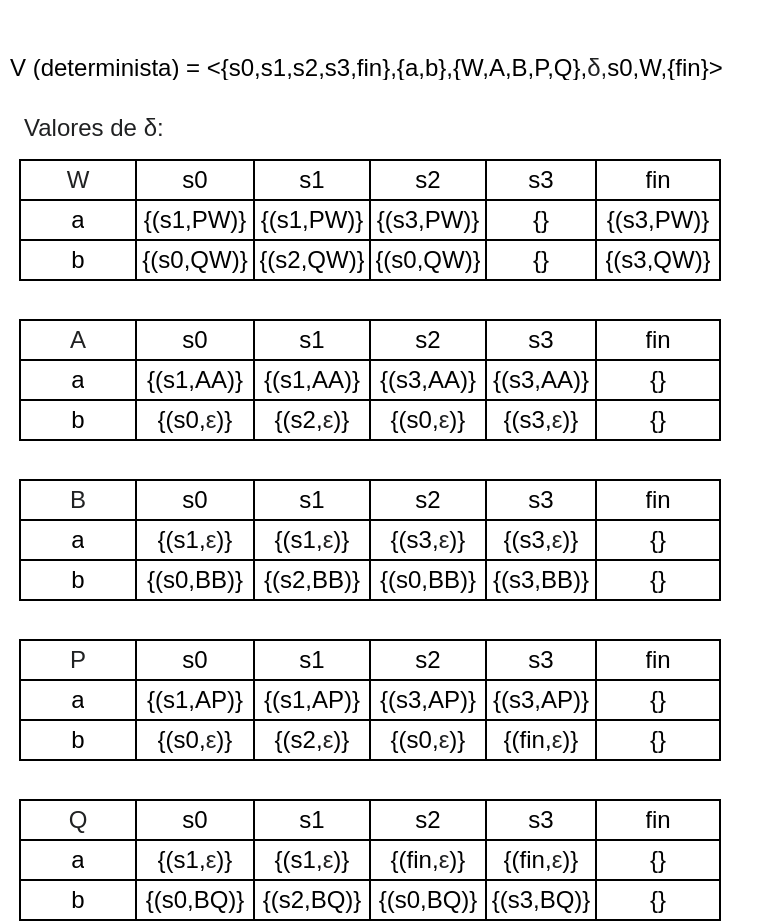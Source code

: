 <mxfile version="14.1.8" type="device"><diagram id="aR-iKp3jL3q-XYXaMko0" name="Página-1"><mxGraphModel dx="413" dy="243" grid="1" gridSize="10" guides="1" tooltips="1" connect="1" arrows="1" fold="1" page="1" pageScale="1" pageWidth="827" pageHeight="1169" math="0" shadow="0"><root><mxCell id="0"/><mxCell id="1" parent="0"/><mxCell id="OQ7AB62RNA0sW_me43Yh-108" value="" style="shape=table;html=1;whiteSpace=wrap;startSize=0;container=1;collapsible=0;childLayout=tableLayout;" parent="1" vertex="1"><mxGeometry x="40" y="80" width="350" height="60" as="geometry"/></mxCell><mxCell id="OQ7AB62RNA0sW_me43Yh-109" value="" style="shape=partialRectangle;html=1;whiteSpace=wrap;collapsible=0;dropTarget=0;pointerEvents=0;fillColor=none;top=0;left=0;bottom=0;right=0;points=[[0,0.5],[1,0.5]];portConstraint=eastwest;" parent="OQ7AB62RNA0sW_me43Yh-108" vertex="1"><mxGeometry width="350" height="20" as="geometry"/></mxCell><mxCell id="OQ7AB62RNA0sW_me43Yh-110" value="&lt;font color=&quot;#202122&quot;&gt;&lt;span style=&quot;background-color: rgb(255 , 255 , 255)&quot;&gt;W&lt;/span&gt;&lt;/font&gt;" style="shape=partialRectangle;html=1;whiteSpace=wrap;connectable=0;fillColor=none;top=0;left=0;bottom=0;right=0;overflow=hidden;" parent="OQ7AB62RNA0sW_me43Yh-109" vertex="1"><mxGeometry width="58" height="20" as="geometry"/></mxCell><mxCell id="OQ7AB62RNA0sW_me43Yh-111" value="s0" style="shape=partialRectangle;html=1;whiteSpace=wrap;connectable=0;fillColor=none;top=0;left=0;bottom=0;right=0;overflow=hidden;" parent="OQ7AB62RNA0sW_me43Yh-109" vertex="1"><mxGeometry x="58" width="59" height="20" as="geometry"/></mxCell><mxCell id="OQ7AB62RNA0sW_me43Yh-112" value="s1" style="shape=partialRectangle;html=1;whiteSpace=wrap;connectable=0;fillColor=none;top=0;left=0;bottom=0;right=0;overflow=hidden;" parent="OQ7AB62RNA0sW_me43Yh-109" vertex="1"><mxGeometry x="117" width="58" height="20" as="geometry"/></mxCell><mxCell id="OQ7AB62RNA0sW_me43Yh-211" value="s2" style="shape=partialRectangle;html=1;whiteSpace=wrap;connectable=0;fillColor=none;top=0;left=0;bottom=0;right=0;overflow=hidden;" parent="OQ7AB62RNA0sW_me43Yh-109" vertex="1"><mxGeometry x="175" width="58" height="20" as="geometry"/></mxCell><mxCell id="OQ7AB62RNA0sW_me43Yh-214" value="s3" style="shape=partialRectangle;html=1;whiteSpace=wrap;connectable=0;fillColor=none;top=0;left=0;bottom=0;right=0;overflow=hidden;" parent="OQ7AB62RNA0sW_me43Yh-109" vertex="1"><mxGeometry x="233" width="55" height="20" as="geometry"/></mxCell><mxCell id="OQ7AB62RNA0sW_me43Yh-217" value="fin" style="shape=partialRectangle;html=1;whiteSpace=wrap;connectable=0;fillColor=none;top=0;left=0;bottom=0;right=0;overflow=hidden;" parent="OQ7AB62RNA0sW_me43Yh-109" vertex="1"><mxGeometry x="288" width="62" height="20" as="geometry"/></mxCell><mxCell id="OQ7AB62RNA0sW_me43Yh-117" value="" style="shape=partialRectangle;html=1;whiteSpace=wrap;collapsible=0;dropTarget=0;pointerEvents=0;fillColor=none;top=0;left=0;bottom=0;right=0;points=[[0,0.5],[1,0.5]];portConstraint=eastwest;" parent="OQ7AB62RNA0sW_me43Yh-108" vertex="1"><mxGeometry y="20" width="350" height="20" as="geometry"/></mxCell><mxCell id="OQ7AB62RNA0sW_me43Yh-118" value="a" style="shape=partialRectangle;html=1;whiteSpace=wrap;connectable=0;fillColor=none;top=0;left=0;bottom=0;right=0;overflow=hidden;" parent="OQ7AB62RNA0sW_me43Yh-117" vertex="1"><mxGeometry width="58" height="20" as="geometry"/></mxCell><mxCell id="OQ7AB62RNA0sW_me43Yh-119" value="{(s1,PW)}" style="shape=partialRectangle;html=1;whiteSpace=wrap;connectable=0;fillColor=none;top=0;left=0;bottom=0;right=0;overflow=hidden;" parent="OQ7AB62RNA0sW_me43Yh-117" vertex="1"><mxGeometry x="58" width="59" height="20" as="geometry"/></mxCell><mxCell id="OQ7AB62RNA0sW_me43Yh-120" value="{(s1,PW)}" style="shape=partialRectangle;html=1;whiteSpace=wrap;connectable=0;fillColor=none;top=0;left=0;bottom=0;right=0;overflow=hidden;" parent="OQ7AB62RNA0sW_me43Yh-117" vertex="1"><mxGeometry x="117" width="58" height="20" as="geometry"/></mxCell><mxCell id="OQ7AB62RNA0sW_me43Yh-213" value="{(s3,PW)}" style="shape=partialRectangle;html=1;whiteSpace=wrap;connectable=0;fillColor=none;top=0;left=0;bottom=0;right=0;overflow=hidden;" parent="OQ7AB62RNA0sW_me43Yh-117" vertex="1"><mxGeometry x="175" width="58" height="20" as="geometry"/></mxCell><mxCell id="OQ7AB62RNA0sW_me43Yh-216" value="{}" style="shape=partialRectangle;html=1;whiteSpace=wrap;connectable=0;fillColor=none;top=0;left=0;bottom=0;right=0;overflow=hidden;" parent="OQ7AB62RNA0sW_me43Yh-117" vertex="1"><mxGeometry x="233" width="55" height="20" as="geometry"/></mxCell><mxCell id="OQ7AB62RNA0sW_me43Yh-219" value="{(s3,PW)}" style="shape=partialRectangle;html=1;whiteSpace=wrap;connectable=0;fillColor=none;top=0;left=0;bottom=0;right=0;overflow=hidden;" parent="OQ7AB62RNA0sW_me43Yh-117" vertex="1"><mxGeometry x="288" width="62" height="20" as="geometry"/></mxCell><mxCell id="OQ7AB62RNA0sW_me43Yh-226" style="shape=partialRectangle;html=1;whiteSpace=wrap;collapsible=0;dropTarget=0;pointerEvents=0;fillColor=none;top=0;left=0;bottom=0;right=0;points=[[0,0.5],[1,0.5]];portConstraint=eastwest;" parent="OQ7AB62RNA0sW_me43Yh-108" vertex="1"><mxGeometry y="40" width="350" height="20" as="geometry"/></mxCell><mxCell id="OQ7AB62RNA0sW_me43Yh-227" value="b" style="shape=partialRectangle;html=1;whiteSpace=wrap;connectable=0;fillColor=none;top=0;left=0;bottom=0;right=0;overflow=hidden;" parent="OQ7AB62RNA0sW_me43Yh-226" vertex="1"><mxGeometry width="58" height="20" as="geometry"/></mxCell><mxCell id="OQ7AB62RNA0sW_me43Yh-228" value="{(s0,QW)}" style="shape=partialRectangle;html=1;whiteSpace=wrap;connectable=0;fillColor=none;top=0;left=0;bottom=0;right=0;overflow=hidden;" parent="OQ7AB62RNA0sW_me43Yh-226" vertex="1"><mxGeometry x="58" width="59" height="20" as="geometry"/></mxCell><mxCell id="OQ7AB62RNA0sW_me43Yh-229" value="{(s2,QW)}" style="shape=partialRectangle;html=1;whiteSpace=wrap;connectable=0;fillColor=none;top=0;left=0;bottom=0;right=0;overflow=hidden;" parent="OQ7AB62RNA0sW_me43Yh-226" vertex="1"><mxGeometry x="117" width="58" height="20" as="geometry"/></mxCell><mxCell id="OQ7AB62RNA0sW_me43Yh-230" value="{(s0,QW)}" style="shape=partialRectangle;html=1;whiteSpace=wrap;connectable=0;fillColor=none;top=0;left=0;bottom=0;right=0;overflow=hidden;" parent="OQ7AB62RNA0sW_me43Yh-226" vertex="1"><mxGeometry x="175" width="58" height="20" as="geometry"/></mxCell><mxCell id="OQ7AB62RNA0sW_me43Yh-231" value="{}" style="shape=partialRectangle;html=1;whiteSpace=wrap;connectable=0;fillColor=none;top=0;left=0;bottom=0;right=0;overflow=hidden;" parent="OQ7AB62RNA0sW_me43Yh-226" vertex="1"><mxGeometry x="233" width="55" height="20" as="geometry"/></mxCell><mxCell id="OQ7AB62RNA0sW_me43Yh-232" value="{(s3,QW)}" style="shape=partialRectangle;html=1;whiteSpace=wrap;connectable=0;fillColor=none;top=0;left=0;bottom=0;right=0;overflow=hidden;" parent="OQ7AB62RNA0sW_me43Yh-226" vertex="1"><mxGeometry x="288" width="62" height="20" as="geometry"/></mxCell><mxCell id="svKUF462FUGkuZXGorHA-5" value="&lt;h1&gt;&lt;font style=&quot;font-size: 12px&quot;&gt;&lt;span style=&quot;font-weight: 400 ; text-align: center&quot;&gt;V (determinista) = &amp;lt;{s0,s1,s2,s3,fin},{a,b},{W,A,B,P,Q},&lt;/span&gt;&lt;span style=&quot;font-weight: 400 ; text-align: center ; color: rgb(32 , 33 , 34) ; background-color: rgb(255 , 255 , 255)&quot;&gt;δ,&lt;/span&gt;&lt;span style=&quot;font-weight: 400 ; text-align: center&quot;&gt;s0,W,{fin}&amp;gt;&lt;/span&gt;&lt;/font&gt;&lt;br&gt;&lt;/h1&gt;" style="text;html=1;strokeColor=none;fillColor=none;spacing=5;spacingTop=-20;whiteSpace=wrap;overflow=hidden;rounded=0;" parent="1" vertex="1"><mxGeometry x="30" y="10" width="380" height="30" as="geometry"/></mxCell><mxCell id="svKUF462FUGkuZXGorHA-14" value="&lt;span style=&quot;color: rgb(32 , 33 , 34) ; font-family: &amp;#34;helvetica&amp;#34; ; font-size: 12px ; font-style: normal ; font-weight: 400 ; letter-spacing: normal ; text-align: center ; text-indent: 0px ; text-transform: none ; word-spacing: 0px ; background-color: rgb(255 , 255 , 255) ; display: inline ; float: none&quot;&gt;Valores de δ:&lt;/span&gt;" style="text;whiteSpace=wrap;html=1;" parent="1" vertex="1"><mxGeometry x="40" y="50" width="80" height="20" as="geometry"/></mxCell><mxCell id="svKUF462FUGkuZXGorHA-73" value="" style="shape=table;html=1;whiteSpace=wrap;startSize=0;container=1;collapsible=0;childLayout=tableLayout;" parent="1" vertex="1"><mxGeometry x="40" y="160" width="350" height="60" as="geometry"/></mxCell><mxCell id="svKUF462FUGkuZXGorHA-74" value="" style="shape=partialRectangle;html=1;whiteSpace=wrap;collapsible=0;dropTarget=0;pointerEvents=0;fillColor=none;top=0;left=0;bottom=0;right=0;points=[[0,0.5],[1,0.5]];portConstraint=eastwest;" parent="svKUF462FUGkuZXGorHA-73" vertex="1"><mxGeometry width="350" height="20" as="geometry"/></mxCell><mxCell id="svKUF462FUGkuZXGorHA-75" value="&lt;font color=&quot;#202122&quot;&gt;&lt;span style=&quot;background-color: rgb(255 , 255 , 255)&quot;&gt;A&lt;/span&gt;&lt;/font&gt;" style="shape=partialRectangle;html=1;whiteSpace=wrap;connectable=0;fillColor=none;top=0;left=0;bottom=0;right=0;overflow=hidden;" parent="svKUF462FUGkuZXGorHA-74" vertex="1"><mxGeometry width="58" height="20" as="geometry"/></mxCell><mxCell id="svKUF462FUGkuZXGorHA-76" value="s0" style="shape=partialRectangle;html=1;whiteSpace=wrap;connectable=0;fillColor=none;top=0;left=0;bottom=0;right=0;overflow=hidden;" parent="svKUF462FUGkuZXGorHA-74" vertex="1"><mxGeometry x="58" width="59" height="20" as="geometry"/></mxCell><mxCell id="svKUF462FUGkuZXGorHA-77" value="s1" style="shape=partialRectangle;html=1;whiteSpace=wrap;connectable=0;fillColor=none;top=0;left=0;bottom=0;right=0;overflow=hidden;" parent="svKUF462FUGkuZXGorHA-74" vertex="1"><mxGeometry x="117" width="58" height="20" as="geometry"/></mxCell><mxCell id="svKUF462FUGkuZXGorHA-78" value="s2" style="shape=partialRectangle;html=1;whiteSpace=wrap;connectable=0;fillColor=none;top=0;left=0;bottom=0;right=0;overflow=hidden;" parent="svKUF462FUGkuZXGorHA-74" vertex="1"><mxGeometry x="175" width="58" height="20" as="geometry"/></mxCell><mxCell id="svKUF462FUGkuZXGorHA-79" value="s3" style="shape=partialRectangle;html=1;whiteSpace=wrap;connectable=0;fillColor=none;top=0;left=0;bottom=0;right=0;overflow=hidden;" parent="svKUF462FUGkuZXGorHA-74" vertex="1"><mxGeometry x="233" width="55" height="20" as="geometry"/></mxCell><mxCell id="svKUF462FUGkuZXGorHA-80" value="fin" style="shape=partialRectangle;html=1;whiteSpace=wrap;connectable=0;fillColor=none;top=0;left=0;bottom=0;right=0;overflow=hidden;" parent="svKUF462FUGkuZXGorHA-74" vertex="1"><mxGeometry x="288" width="62" height="20" as="geometry"/></mxCell><mxCell id="svKUF462FUGkuZXGorHA-88" value="" style="shape=partialRectangle;html=1;whiteSpace=wrap;collapsible=0;dropTarget=0;pointerEvents=0;fillColor=none;top=0;left=0;bottom=0;right=0;points=[[0,0.5],[1,0.5]];portConstraint=eastwest;" parent="svKUF462FUGkuZXGorHA-73" vertex="1"><mxGeometry y="20" width="350" height="20" as="geometry"/></mxCell><mxCell id="svKUF462FUGkuZXGorHA-89" value="a" style="shape=partialRectangle;html=1;whiteSpace=wrap;connectable=0;fillColor=none;top=0;left=0;bottom=0;right=0;overflow=hidden;" parent="svKUF462FUGkuZXGorHA-88" vertex="1"><mxGeometry width="58" height="20" as="geometry"/></mxCell><mxCell id="svKUF462FUGkuZXGorHA-90" value="{(s1,AA)}" style="shape=partialRectangle;html=1;whiteSpace=wrap;connectable=0;fillColor=none;top=0;left=0;bottom=0;right=0;overflow=hidden;" parent="svKUF462FUGkuZXGorHA-88" vertex="1"><mxGeometry x="58" width="59" height="20" as="geometry"/></mxCell><mxCell id="svKUF462FUGkuZXGorHA-91" value="{(s1,AA)}" style="shape=partialRectangle;html=1;whiteSpace=wrap;connectable=0;fillColor=none;top=0;left=0;bottom=0;right=0;overflow=hidden;" parent="svKUF462FUGkuZXGorHA-88" vertex="1"><mxGeometry x="117" width="58" height="20" as="geometry"/></mxCell><mxCell id="svKUF462FUGkuZXGorHA-92" value="{(s3,AA)}" style="shape=partialRectangle;html=1;whiteSpace=wrap;connectable=0;fillColor=none;top=0;left=0;bottom=0;right=0;overflow=hidden;" parent="svKUF462FUGkuZXGorHA-88" vertex="1"><mxGeometry x="175" width="58" height="20" as="geometry"/></mxCell><mxCell id="svKUF462FUGkuZXGorHA-93" value="{(s3,AA)}" style="shape=partialRectangle;html=1;whiteSpace=wrap;connectable=0;fillColor=none;top=0;left=0;bottom=0;right=0;overflow=hidden;" parent="svKUF462FUGkuZXGorHA-88" vertex="1"><mxGeometry x="233" width="55" height="20" as="geometry"/></mxCell><mxCell id="svKUF462FUGkuZXGorHA-94" value="{}" style="shape=partialRectangle;html=1;whiteSpace=wrap;connectable=0;fillColor=none;top=0;left=0;bottom=0;right=0;overflow=hidden;" parent="svKUF462FUGkuZXGorHA-88" vertex="1"><mxGeometry x="288" width="62" height="20" as="geometry"/></mxCell><mxCell id="svKUF462FUGkuZXGorHA-95" style="shape=partialRectangle;html=1;whiteSpace=wrap;collapsible=0;dropTarget=0;pointerEvents=0;fillColor=none;top=0;left=0;bottom=0;right=0;points=[[0,0.5],[1,0.5]];portConstraint=eastwest;" parent="svKUF462FUGkuZXGorHA-73" vertex="1"><mxGeometry y="40" width="350" height="20" as="geometry"/></mxCell><mxCell id="svKUF462FUGkuZXGorHA-96" value="b" style="shape=partialRectangle;html=1;whiteSpace=wrap;connectable=0;fillColor=none;top=0;left=0;bottom=0;right=0;overflow=hidden;" parent="svKUF462FUGkuZXGorHA-95" vertex="1"><mxGeometry width="58" height="20" as="geometry"/></mxCell><mxCell id="svKUF462FUGkuZXGorHA-97" value="{(s0,&lt;span style=&quot;color: rgb(32 , 33 , 34) ; text-align: left&quot;&gt;ε&lt;/span&gt;)}" style="shape=partialRectangle;html=1;whiteSpace=wrap;connectable=0;fillColor=none;top=0;left=0;bottom=0;right=0;overflow=hidden;" parent="svKUF462FUGkuZXGorHA-95" vertex="1"><mxGeometry x="58" width="59" height="20" as="geometry"/></mxCell><mxCell id="svKUF462FUGkuZXGorHA-98" value="{(s2,&lt;span style=&quot;color: rgb(32 , 33 , 34) ; text-align: left&quot;&gt;ε&lt;/span&gt;)}" style="shape=partialRectangle;html=1;whiteSpace=wrap;connectable=0;fillColor=none;top=0;left=0;bottom=0;right=0;overflow=hidden;" parent="svKUF462FUGkuZXGorHA-95" vertex="1"><mxGeometry x="117" width="58" height="20" as="geometry"/></mxCell><mxCell id="svKUF462FUGkuZXGorHA-99" value="{(s0,&lt;span style=&quot;color: rgb(32 , 33 , 34) ; text-align: left&quot;&gt;ε&lt;/span&gt;)}" style="shape=partialRectangle;html=1;whiteSpace=wrap;connectable=0;fillColor=none;top=0;left=0;bottom=0;right=0;overflow=hidden;" parent="svKUF462FUGkuZXGorHA-95" vertex="1"><mxGeometry x="175" width="58" height="20" as="geometry"/></mxCell><mxCell id="svKUF462FUGkuZXGorHA-100" value="{(s3,&lt;span style=&quot;color: rgb(32 , 33 , 34) ; text-align: left&quot;&gt;ε&lt;/span&gt;)}" style="shape=partialRectangle;html=1;whiteSpace=wrap;connectable=0;fillColor=none;top=0;left=0;bottom=0;right=0;overflow=hidden;" parent="svKUF462FUGkuZXGorHA-95" vertex="1"><mxGeometry x="233" width="55" height="20" as="geometry"/></mxCell><mxCell id="svKUF462FUGkuZXGorHA-101" value="{}" style="shape=partialRectangle;html=1;whiteSpace=wrap;connectable=0;fillColor=none;top=0;left=0;bottom=0;right=0;overflow=hidden;" parent="svKUF462FUGkuZXGorHA-95" vertex="1"><mxGeometry x="288" width="62" height="20" as="geometry"/></mxCell><mxCell id="svKUF462FUGkuZXGorHA-102" value="" style="shape=table;html=1;whiteSpace=wrap;startSize=0;container=1;collapsible=0;childLayout=tableLayout;" parent="1" vertex="1"><mxGeometry x="40" y="240" width="350" height="60" as="geometry"/></mxCell><mxCell id="svKUF462FUGkuZXGorHA-103" value="" style="shape=partialRectangle;html=1;whiteSpace=wrap;collapsible=0;dropTarget=0;pointerEvents=0;fillColor=none;top=0;left=0;bottom=0;right=0;points=[[0,0.5],[1,0.5]];portConstraint=eastwest;" parent="svKUF462FUGkuZXGorHA-102" vertex="1"><mxGeometry width="350" height="20" as="geometry"/></mxCell><mxCell id="svKUF462FUGkuZXGorHA-104" value="&lt;font color=&quot;#202122&quot;&gt;&lt;span style=&quot;background-color: rgb(255 , 255 , 255)&quot;&gt;B&lt;/span&gt;&lt;/font&gt;" style="shape=partialRectangle;html=1;whiteSpace=wrap;connectable=0;fillColor=none;top=0;left=0;bottom=0;right=0;overflow=hidden;" parent="svKUF462FUGkuZXGorHA-103" vertex="1"><mxGeometry width="58" height="20" as="geometry"/></mxCell><mxCell id="svKUF462FUGkuZXGorHA-105" value="s0" style="shape=partialRectangle;html=1;whiteSpace=wrap;connectable=0;fillColor=none;top=0;left=0;bottom=0;right=0;overflow=hidden;" parent="svKUF462FUGkuZXGorHA-103" vertex="1"><mxGeometry x="58" width="59" height="20" as="geometry"/></mxCell><mxCell id="svKUF462FUGkuZXGorHA-106" value="s1" style="shape=partialRectangle;html=1;whiteSpace=wrap;connectable=0;fillColor=none;top=0;left=0;bottom=0;right=0;overflow=hidden;" parent="svKUF462FUGkuZXGorHA-103" vertex="1"><mxGeometry x="117" width="58" height="20" as="geometry"/></mxCell><mxCell id="svKUF462FUGkuZXGorHA-107" value="s2" style="shape=partialRectangle;html=1;whiteSpace=wrap;connectable=0;fillColor=none;top=0;left=0;bottom=0;right=0;overflow=hidden;" parent="svKUF462FUGkuZXGorHA-103" vertex="1"><mxGeometry x="175" width="58" height="20" as="geometry"/></mxCell><mxCell id="svKUF462FUGkuZXGorHA-108" value="s3" style="shape=partialRectangle;html=1;whiteSpace=wrap;connectable=0;fillColor=none;top=0;left=0;bottom=0;right=0;overflow=hidden;" parent="svKUF462FUGkuZXGorHA-103" vertex="1"><mxGeometry x="233" width="55" height="20" as="geometry"/></mxCell><mxCell id="svKUF462FUGkuZXGorHA-109" value="fin" style="shape=partialRectangle;html=1;whiteSpace=wrap;connectable=0;fillColor=none;top=0;left=0;bottom=0;right=0;overflow=hidden;" parent="svKUF462FUGkuZXGorHA-103" vertex="1"><mxGeometry x="288" width="62" height="20" as="geometry"/></mxCell><mxCell id="svKUF462FUGkuZXGorHA-117" value="" style="shape=partialRectangle;html=1;whiteSpace=wrap;collapsible=0;dropTarget=0;pointerEvents=0;fillColor=none;top=0;left=0;bottom=0;right=0;points=[[0,0.5],[1,0.5]];portConstraint=eastwest;" parent="svKUF462FUGkuZXGorHA-102" vertex="1"><mxGeometry y="20" width="350" height="20" as="geometry"/></mxCell><mxCell id="svKUF462FUGkuZXGorHA-118" value="a" style="shape=partialRectangle;html=1;whiteSpace=wrap;connectable=0;fillColor=none;top=0;left=0;bottom=0;right=0;overflow=hidden;" parent="svKUF462FUGkuZXGorHA-117" vertex="1"><mxGeometry width="58" height="20" as="geometry"/></mxCell><mxCell id="svKUF462FUGkuZXGorHA-119" value="{(s1,&lt;span style=&quot;color: rgb(32 , 33 , 34) ; text-align: left&quot;&gt;ε&lt;/span&gt;)}" style="shape=partialRectangle;html=1;whiteSpace=wrap;connectable=0;fillColor=none;top=0;left=0;bottom=0;right=0;overflow=hidden;" parent="svKUF462FUGkuZXGorHA-117" vertex="1"><mxGeometry x="58" width="59" height="20" as="geometry"/></mxCell><mxCell id="svKUF462FUGkuZXGorHA-120" value="{(s1,&lt;span style=&quot;color: rgb(32 , 33 , 34) ; text-align: left&quot;&gt;ε&lt;/span&gt;)}" style="shape=partialRectangle;html=1;whiteSpace=wrap;connectable=0;fillColor=none;top=0;left=0;bottom=0;right=0;overflow=hidden;" parent="svKUF462FUGkuZXGorHA-117" vertex="1"><mxGeometry x="117" width="58" height="20" as="geometry"/></mxCell><mxCell id="svKUF462FUGkuZXGorHA-121" value="{(s3,&lt;span style=&quot;color: rgb(32 , 33 , 34) ; text-align: left&quot;&gt;ε&lt;/span&gt;)}" style="shape=partialRectangle;html=1;whiteSpace=wrap;connectable=0;fillColor=none;top=0;left=0;bottom=0;right=0;overflow=hidden;" parent="svKUF462FUGkuZXGorHA-117" vertex="1"><mxGeometry x="175" width="58" height="20" as="geometry"/></mxCell><mxCell id="svKUF462FUGkuZXGorHA-122" value="{(s3,&lt;span style=&quot;color: rgb(32 , 33 , 34) ; text-align: left&quot;&gt;ε&lt;/span&gt;)}" style="shape=partialRectangle;html=1;whiteSpace=wrap;connectable=0;fillColor=none;top=0;left=0;bottom=0;right=0;overflow=hidden;" parent="svKUF462FUGkuZXGorHA-117" vertex="1"><mxGeometry x="233" width="55" height="20" as="geometry"/></mxCell><mxCell id="svKUF462FUGkuZXGorHA-123" value="{}" style="shape=partialRectangle;html=1;whiteSpace=wrap;connectable=0;fillColor=none;top=0;left=0;bottom=0;right=0;overflow=hidden;" parent="svKUF462FUGkuZXGorHA-117" vertex="1"><mxGeometry x="288" width="62" height="20" as="geometry"/></mxCell><mxCell id="svKUF462FUGkuZXGorHA-124" style="shape=partialRectangle;html=1;whiteSpace=wrap;collapsible=0;dropTarget=0;pointerEvents=0;fillColor=none;top=0;left=0;bottom=0;right=0;points=[[0,0.5],[1,0.5]];portConstraint=eastwest;" parent="svKUF462FUGkuZXGorHA-102" vertex="1"><mxGeometry y="40" width="350" height="20" as="geometry"/></mxCell><mxCell id="svKUF462FUGkuZXGorHA-125" value="b" style="shape=partialRectangle;html=1;whiteSpace=wrap;connectable=0;fillColor=none;top=0;left=0;bottom=0;right=0;overflow=hidden;" parent="svKUF462FUGkuZXGorHA-124" vertex="1"><mxGeometry width="58" height="20" as="geometry"/></mxCell><mxCell id="svKUF462FUGkuZXGorHA-126" value="{(s0,BB)}" style="shape=partialRectangle;html=1;whiteSpace=wrap;connectable=0;fillColor=none;top=0;left=0;bottom=0;right=0;overflow=hidden;" parent="svKUF462FUGkuZXGorHA-124" vertex="1"><mxGeometry x="58" width="59" height="20" as="geometry"/></mxCell><mxCell id="svKUF462FUGkuZXGorHA-127" value="{(s2,BB)}" style="shape=partialRectangle;html=1;whiteSpace=wrap;connectable=0;fillColor=none;top=0;left=0;bottom=0;right=0;overflow=hidden;" parent="svKUF462FUGkuZXGorHA-124" vertex="1"><mxGeometry x="117" width="58" height="20" as="geometry"/></mxCell><mxCell id="svKUF462FUGkuZXGorHA-128" value="{(s0,BB)}" style="shape=partialRectangle;html=1;whiteSpace=wrap;connectable=0;fillColor=none;top=0;left=0;bottom=0;right=0;overflow=hidden;" parent="svKUF462FUGkuZXGorHA-124" vertex="1"><mxGeometry x="175" width="58" height="20" as="geometry"/></mxCell><mxCell id="svKUF462FUGkuZXGorHA-129" value="{(s3,BB)}" style="shape=partialRectangle;html=1;whiteSpace=wrap;connectable=0;fillColor=none;top=0;left=0;bottom=0;right=0;overflow=hidden;" parent="svKUF462FUGkuZXGorHA-124" vertex="1"><mxGeometry x="233" width="55" height="20" as="geometry"/></mxCell><mxCell id="svKUF462FUGkuZXGorHA-130" value="{}" style="shape=partialRectangle;html=1;whiteSpace=wrap;connectable=0;fillColor=none;top=0;left=0;bottom=0;right=0;overflow=hidden;" parent="svKUF462FUGkuZXGorHA-124" vertex="1"><mxGeometry x="288" width="62" height="20" as="geometry"/></mxCell><mxCell id="LnEcKWo6Lw4v9nQwgfyC-1" value="" style="shape=table;html=1;whiteSpace=wrap;startSize=0;container=1;collapsible=0;childLayout=tableLayout;" vertex="1" parent="1"><mxGeometry x="40" y="320" width="350" height="60.0" as="geometry"/></mxCell><mxCell id="LnEcKWo6Lw4v9nQwgfyC-2" value="" style="shape=partialRectangle;html=1;whiteSpace=wrap;collapsible=0;dropTarget=0;pointerEvents=0;fillColor=none;top=0;left=0;bottom=0;right=0;points=[[0,0.5],[1,0.5]];portConstraint=eastwest;" vertex="1" parent="LnEcKWo6Lw4v9nQwgfyC-1"><mxGeometry width="350" height="20" as="geometry"/></mxCell><mxCell id="LnEcKWo6Lw4v9nQwgfyC-3" value="&lt;font color=&quot;#202122&quot;&gt;&lt;span style=&quot;background-color: rgb(255 , 255 , 255)&quot;&gt;P&lt;/span&gt;&lt;/font&gt;" style="shape=partialRectangle;html=1;whiteSpace=wrap;connectable=0;fillColor=none;top=0;left=0;bottom=0;right=0;overflow=hidden;" vertex="1" parent="LnEcKWo6Lw4v9nQwgfyC-2"><mxGeometry width="58" height="20" as="geometry"/></mxCell><mxCell id="LnEcKWo6Lw4v9nQwgfyC-4" value="s0" style="shape=partialRectangle;html=1;whiteSpace=wrap;connectable=0;fillColor=none;top=0;left=0;bottom=0;right=0;overflow=hidden;" vertex="1" parent="LnEcKWo6Lw4v9nQwgfyC-2"><mxGeometry x="58" width="59" height="20" as="geometry"/></mxCell><mxCell id="LnEcKWo6Lw4v9nQwgfyC-5" value="s1" style="shape=partialRectangle;html=1;whiteSpace=wrap;connectable=0;fillColor=none;top=0;left=0;bottom=0;right=0;overflow=hidden;" vertex="1" parent="LnEcKWo6Lw4v9nQwgfyC-2"><mxGeometry x="117" width="58" height="20" as="geometry"/></mxCell><mxCell id="LnEcKWo6Lw4v9nQwgfyC-6" value="s2" style="shape=partialRectangle;html=1;whiteSpace=wrap;connectable=0;fillColor=none;top=0;left=0;bottom=0;right=0;overflow=hidden;" vertex="1" parent="LnEcKWo6Lw4v9nQwgfyC-2"><mxGeometry x="175" width="58" height="20" as="geometry"/></mxCell><mxCell id="LnEcKWo6Lw4v9nQwgfyC-7" value="s3" style="shape=partialRectangle;html=1;whiteSpace=wrap;connectable=0;fillColor=none;top=0;left=0;bottom=0;right=0;overflow=hidden;" vertex="1" parent="LnEcKWo6Lw4v9nQwgfyC-2"><mxGeometry x="233" width="55" height="20" as="geometry"/></mxCell><mxCell id="LnEcKWo6Lw4v9nQwgfyC-8" value="fin" style="shape=partialRectangle;html=1;whiteSpace=wrap;connectable=0;fillColor=none;top=0;left=0;bottom=0;right=0;overflow=hidden;" vertex="1" parent="LnEcKWo6Lw4v9nQwgfyC-2"><mxGeometry x="288" width="62" height="20" as="geometry"/></mxCell><mxCell id="LnEcKWo6Lw4v9nQwgfyC-16" value="" style="shape=partialRectangle;html=1;whiteSpace=wrap;collapsible=0;dropTarget=0;pointerEvents=0;fillColor=none;top=0;left=0;bottom=0;right=0;points=[[0,0.5],[1,0.5]];portConstraint=eastwest;" vertex="1" parent="LnEcKWo6Lw4v9nQwgfyC-1"><mxGeometry y="20" width="350" height="20" as="geometry"/></mxCell><mxCell id="LnEcKWo6Lw4v9nQwgfyC-17" value="a" style="shape=partialRectangle;html=1;whiteSpace=wrap;connectable=0;fillColor=none;top=0;left=0;bottom=0;right=0;overflow=hidden;" vertex="1" parent="LnEcKWo6Lw4v9nQwgfyC-16"><mxGeometry width="58" height="20" as="geometry"/></mxCell><mxCell id="LnEcKWo6Lw4v9nQwgfyC-18" value="{(s1,AP)}" style="shape=partialRectangle;html=1;whiteSpace=wrap;connectable=0;fillColor=none;top=0;left=0;bottom=0;right=0;overflow=hidden;" vertex="1" parent="LnEcKWo6Lw4v9nQwgfyC-16"><mxGeometry x="58" width="59" height="20" as="geometry"/></mxCell><mxCell id="LnEcKWo6Lw4v9nQwgfyC-19" value="{(s1,AP)}" style="shape=partialRectangle;html=1;whiteSpace=wrap;connectable=0;fillColor=none;top=0;left=0;bottom=0;right=0;overflow=hidden;" vertex="1" parent="LnEcKWo6Lw4v9nQwgfyC-16"><mxGeometry x="117" width="58" height="20" as="geometry"/></mxCell><mxCell id="LnEcKWo6Lw4v9nQwgfyC-20" value="{(s3,AP)}" style="shape=partialRectangle;html=1;whiteSpace=wrap;connectable=0;fillColor=none;top=0;left=0;bottom=0;right=0;overflow=hidden;" vertex="1" parent="LnEcKWo6Lw4v9nQwgfyC-16"><mxGeometry x="175" width="58" height="20" as="geometry"/></mxCell><mxCell id="LnEcKWo6Lw4v9nQwgfyC-21" value="&lt;span&gt;{(s3,AP)}&lt;/span&gt;" style="shape=partialRectangle;html=1;whiteSpace=wrap;connectable=0;fillColor=none;top=0;left=0;bottom=0;right=0;overflow=hidden;" vertex="1" parent="LnEcKWo6Lw4v9nQwgfyC-16"><mxGeometry x="233" width="55" height="20" as="geometry"/></mxCell><mxCell id="LnEcKWo6Lw4v9nQwgfyC-22" value="{}" style="shape=partialRectangle;html=1;whiteSpace=wrap;connectable=0;fillColor=none;top=0;left=0;bottom=0;right=0;overflow=hidden;" vertex="1" parent="LnEcKWo6Lw4v9nQwgfyC-16"><mxGeometry x="288" width="62" height="20" as="geometry"/></mxCell><mxCell id="LnEcKWo6Lw4v9nQwgfyC-23" style="shape=partialRectangle;html=1;whiteSpace=wrap;collapsible=0;dropTarget=0;pointerEvents=0;fillColor=none;top=0;left=0;bottom=0;right=0;points=[[0,0.5],[1,0.5]];portConstraint=eastwest;" vertex="1" parent="LnEcKWo6Lw4v9nQwgfyC-1"><mxGeometry y="40" width="350" height="20" as="geometry"/></mxCell><mxCell id="LnEcKWo6Lw4v9nQwgfyC-24" value="b" style="shape=partialRectangle;html=1;whiteSpace=wrap;connectable=0;fillColor=none;top=0;left=0;bottom=0;right=0;overflow=hidden;" vertex="1" parent="LnEcKWo6Lw4v9nQwgfyC-23"><mxGeometry width="58" height="20" as="geometry"/></mxCell><mxCell id="LnEcKWo6Lw4v9nQwgfyC-25" value="{(s0,&lt;span style=&quot;color: rgb(32 , 33 , 34) ; text-align: left&quot;&gt;ε&lt;/span&gt;)}" style="shape=partialRectangle;html=1;whiteSpace=wrap;connectable=0;fillColor=none;top=0;left=0;bottom=0;right=0;overflow=hidden;" vertex="1" parent="LnEcKWo6Lw4v9nQwgfyC-23"><mxGeometry x="58" width="59" height="20" as="geometry"/></mxCell><mxCell id="LnEcKWo6Lw4v9nQwgfyC-26" value="{(s2,&lt;span style=&quot;color: rgb(32 , 33 , 34) ; text-align: left&quot;&gt;ε&lt;/span&gt;)}" style="shape=partialRectangle;html=1;whiteSpace=wrap;connectable=0;fillColor=none;top=0;left=0;bottom=0;right=0;overflow=hidden;" vertex="1" parent="LnEcKWo6Lw4v9nQwgfyC-23"><mxGeometry x="117" width="58" height="20" as="geometry"/></mxCell><mxCell id="LnEcKWo6Lw4v9nQwgfyC-27" value="{(s0,&lt;span style=&quot;color: rgb(32 , 33 , 34) ; text-align: left&quot;&gt;ε&lt;/span&gt;)}" style="shape=partialRectangle;html=1;whiteSpace=wrap;connectable=0;fillColor=none;top=0;left=0;bottom=0;right=0;overflow=hidden;" vertex="1" parent="LnEcKWo6Lw4v9nQwgfyC-23"><mxGeometry x="175" width="58" height="20" as="geometry"/></mxCell><mxCell id="LnEcKWo6Lw4v9nQwgfyC-28" value="&lt;span&gt;{(fin,&lt;/span&gt;&lt;span style=&quot;color: rgb(32 , 33 , 34) ; text-align: left&quot;&gt;ε&lt;/span&gt;&lt;span&gt;)}&lt;/span&gt;" style="shape=partialRectangle;html=1;whiteSpace=wrap;connectable=0;fillColor=none;top=0;left=0;bottom=0;right=0;overflow=hidden;" vertex="1" parent="LnEcKWo6Lw4v9nQwgfyC-23"><mxGeometry x="233" width="55" height="20" as="geometry"/></mxCell><mxCell id="LnEcKWo6Lw4v9nQwgfyC-29" value="{}" style="shape=partialRectangle;html=1;whiteSpace=wrap;connectable=0;fillColor=none;top=0;left=0;bottom=0;right=0;overflow=hidden;" vertex="1" parent="LnEcKWo6Lw4v9nQwgfyC-23"><mxGeometry x="288" width="62" height="20" as="geometry"/></mxCell><mxCell id="LnEcKWo6Lw4v9nQwgfyC-30" value="" style="shape=table;html=1;whiteSpace=wrap;startSize=0;container=1;collapsible=0;childLayout=tableLayout;" vertex="1" parent="1"><mxGeometry x="40" y="400" width="350" height="60" as="geometry"/></mxCell><mxCell id="LnEcKWo6Lw4v9nQwgfyC-31" value="" style="shape=partialRectangle;html=1;whiteSpace=wrap;collapsible=0;dropTarget=0;pointerEvents=0;fillColor=none;top=0;left=0;bottom=0;right=0;points=[[0,0.5],[1,0.5]];portConstraint=eastwest;" vertex="1" parent="LnEcKWo6Lw4v9nQwgfyC-30"><mxGeometry width="350" height="20" as="geometry"/></mxCell><mxCell id="LnEcKWo6Lw4v9nQwgfyC-32" value="&lt;font color=&quot;#202122&quot;&gt;&lt;span style=&quot;background-color: rgb(255 , 255 , 255)&quot;&gt;Q&lt;/span&gt;&lt;/font&gt;" style="shape=partialRectangle;html=1;whiteSpace=wrap;connectable=0;fillColor=none;top=0;left=0;bottom=0;right=0;overflow=hidden;" vertex="1" parent="LnEcKWo6Lw4v9nQwgfyC-31"><mxGeometry width="58" height="20" as="geometry"/></mxCell><mxCell id="LnEcKWo6Lw4v9nQwgfyC-33" value="s0" style="shape=partialRectangle;html=1;whiteSpace=wrap;connectable=0;fillColor=none;top=0;left=0;bottom=0;right=0;overflow=hidden;" vertex="1" parent="LnEcKWo6Lw4v9nQwgfyC-31"><mxGeometry x="58" width="59" height="20" as="geometry"/></mxCell><mxCell id="LnEcKWo6Lw4v9nQwgfyC-34" value="s1" style="shape=partialRectangle;html=1;whiteSpace=wrap;connectable=0;fillColor=none;top=0;left=0;bottom=0;right=0;overflow=hidden;" vertex="1" parent="LnEcKWo6Lw4v9nQwgfyC-31"><mxGeometry x="117" width="58" height="20" as="geometry"/></mxCell><mxCell id="LnEcKWo6Lw4v9nQwgfyC-35" value="s2" style="shape=partialRectangle;html=1;whiteSpace=wrap;connectable=0;fillColor=none;top=0;left=0;bottom=0;right=0;overflow=hidden;" vertex="1" parent="LnEcKWo6Lw4v9nQwgfyC-31"><mxGeometry x="175" width="58" height="20" as="geometry"/></mxCell><mxCell id="LnEcKWo6Lw4v9nQwgfyC-36" value="s3" style="shape=partialRectangle;html=1;whiteSpace=wrap;connectable=0;fillColor=none;top=0;left=0;bottom=0;right=0;overflow=hidden;" vertex="1" parent="LnEcKWo6Lw4v9nQwgfyC-31"><mxGeometry x="233" width="55" height="20" as="geometry"/></mxCell><mxCell id="LnEcKWo6Lw4v9nQwgfyC-37" value="fin" style="shape=partialRectangle;html=1;whiteSpace=wrap;connectable=0;fillColor=none;top=0;left=0;bottom=0;right=0;overflow=hidden;" vertex="1" parent="LnEcKWo6Lw4v9nQwgfyC-31"><mxGeometry x="288" width="62" height="20" as="geometry"/></mxCell><mxCell id="LnEcKWo6Lw4v9nQwgfyC-45" value="" style="shape=partialRectangle;html=1;whiteSpace=wrap;collapsible=0;dropTarget=0;pointerEvents=0;fillColor=none;top=0;left=0;bottom=0;right=0;points=[[0,0.5],[1,0.5]];portConstraint=eastwest;" vertex="1" parent="LnEcKWo6Lw4v9nQwgfyC-30"><mxGeometry y="20" width="350" height="20" as="geometry"/></mxCell><mxCell id="LnEcKWo6Lw4v9nQwgfyC-46" value="a" style="shape=partialRectangle;html=1;whiteSpace=wrap;connectable=0;fillColor=none;top=0;left=0;bottom=0;right=0;overflow=hidden;" vertex="1" parent="LnEcKWo6Lw4v9nQwgfyC-45"><mxGeometry width="58" height="20" as="geometry"/></mxCell><mxCell id="LnEcKWo6Lw4v9nQwgfyC-47" value="{(s1,&lt;span style=&quot;color: rgb(32 , 33 , 34) ; text-align: left&quot;&gt;ε&lt;/span&gt;)}" style="shape=partialRectangle;html=1;whiteSpace=wrap;connectable=0;fillColor=none;top=0;left=0;bottom=0;right=0;overflow=hidden;" vertex="1" parent="LnEcKWo6Lw4v9nQwgfyC-45"><mxGeometry x="58" width="59" height="20" as="geometry"/></mxCell><mxCell id="LnEcKWo6Lw4v9nQwgfyC-48" value="{(s1,&lt;span style=&quot;color: rgb(32 , 33 , 34) ; text-align: left&quot;&gt;ε&lt;/span&gt;)}" style="shape=partialRectangle;html=1;whiteSpace=wrap;connectable=0;fillColor=none;top=0;left=0;bottom=0;right=0;overflow=hidden;" vertex="1" parent="LnEcKWo6Lw4v9nQwgfyC-45"><mxGeometry x="117" width="58" height="20" as="geometry"/></mxCell><mxCell id="LnEcKWo6Lw4v9nQwgfyC-49" value="{(fin,&lt;span style=&quot;color: rgb(32 , 33 , 34) ; text-align: left&quot;&gt;ε&lt;/span&gt;)}" style="shape=partialRectangle;html=1;whiteSpace=wrap;connectable=0;fillColor=none;top=0;left=0;bottom=0;right=0;overflow=hidden;" vertex="1" parent="LnEcKWo6Lw4v9nQwgfyC-45"><mxGeometry x="175" width="58" height="20" as="geometry"/></mxCell><mxCell id="LnEcKWo6Lw4v9nQwgfyC-50" value="&lt;span&gt;{(fin,&lt;/span&gt;&lt;span style=&quot;color: rgb(32 , 33 , 34) ; text-align: left&quot;&gt;ε&lt;/span&gt;&lt;span&gt;)}&lt;/span&gt;" style="shape=partialRectangle;html=1;whiteSpace=wrap;connectable=0;fillColor=none;top=0;left=0;bottom=0;right=0;overflow=hidden;" vertex="1" parent="LnEcKWo6Lw4v9nQwgfyC-45"><mxGeometry x="233" width="55" height="20" as="geometry"/></mxCell><mxCell id="LnEcKWo6Lw4v9nQwgfyC-51" value="{}" style="shape=partialRectangle;html=1;whiteSpace=wrap;connectable=0;fillColor=none;top=0;left=0;bottom=0;right=0;overflow=hidden;" vertex="1" parent="LnEcKWo6Lw4v9nQwgfyC-45"><mxGeometry x="288" width="62" height="20" as="geometry"/></mxCell><mxCell id="LnEcKWo6Lw4v9nQwgfyC-52" style="shape=partialRectangle;html=1;whiteSpace=wrap;collapsible=0;dropTarget=0;pointerEvents=0;fillColor=none;top=0;left=0;bottom=0;right=0;points=[[0,0.5],[1,0.5]];portConstraint=eastwest;" vertex="1" parent="LnEcKWo6Lw4v9nQwgfyC-30"><mxGeometry y="40" width="350" height="20" as="geometry"/></mxCell><mxCell id="LnEcKWo6Lw4v9nQwgfyC-53" value="b" style="shape=partialRectangle;html=1;whiteSpace=wrap;connectable=0;fillColor=none;top=0;left=0;bottom=0;right=0;overflow=hidden;" vertex="1" parent="LnEcKWo6Lw4v9nQwgfyC-52"><mxGeometry width="58" height="20" as="geometry"/></mxCell><mxCell id="LnEcKWo6Lw4v9nQwgfyC-54" value="{(s0,BQ)}" style="shape=partialRectangle;html=1;whiteSpace=wrap;connectable=0;fillColor=none;top=0;left=0;bottom=0;right=0;overflow=hidden;" vertex="1" parent="LnEcKWo6Lw4v9nQwgfyC-52"><mxGeometry x="58" width="59" height="20" as="geometry"/></mxCell><mxCell id="LnEcKWo6Lw4v9nQwgfyC-55" value="{(s2,BQ)}" style="shape=partialRectangle;html=1;whiteSpace=wrap;connectable=0;fillColor=none;top=0;left=0;bottom=0;right=0;overflow=hidden;" vertex="1" parent="LnEcKWo6Lw4v9nQwgfyC-52"><mxGeometry x="117" width="58" height="20" as="geometry"/></mxCell><mxCell id="LnEcKWo6Lw4v9nQwgfyC-56" value="{(s0,BQ)}" style="shape=partialRectangle;html=1;whiteSpace=wrap;connectable=0;fillColor=none;top=0;left=0;bottom=0;right=0;overflow=hidden;" vertex="1" parent="LnEcKWo6Lw4v9nQwgfyC-52"><mxGeometry x="175" width="58" height="20" as="geometry"/></mxCell><mxCell id="LnEcKWo6Lw4v9nQwgfyC-57" value="&lt;span&gt;{(s3,BQ)}&lt;/span&gt;" style="shape=partialRectangle;html=1;whiteSpace=wrap;connectable=0;fillColor=none;top=0;left=0;bottom=0;right=0;overflow=hidden;" vertex="1" parent="LnEcKWo6Lw4v9nQwgfyC-52"><mxGeometry x="233" width="55" height="20" as="geometry"/></mxCell><mxCell id="LnEcKWo6Lw4v9nQwgfyC-58" value="{}" style="shape=partialRectangle;html=1;whiteSpace=wrap;connectable=0;fillColor=none;top=0;left=0;bottom=0;right=0;overflow=hidden;" vertex="1" parent="LnEcKWo6Lw4v9nQwgfyC-52"><mxGeometry x="288" width="62" height="20" as="geometry"/></mxCell></root></mxGraphModel></diagram></mxfile>